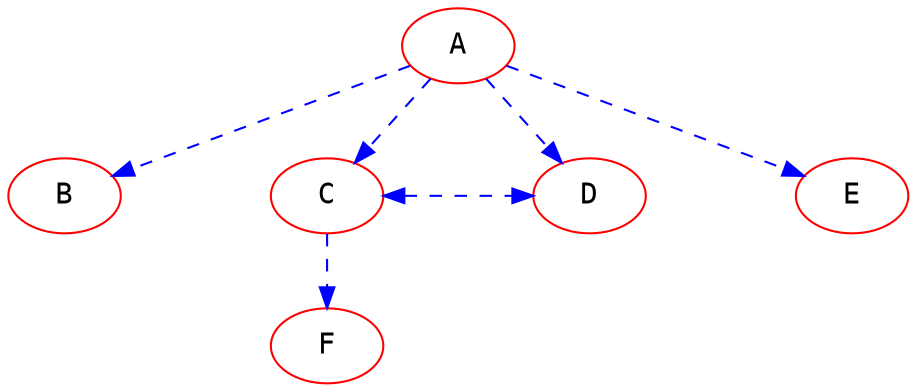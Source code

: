 digraph G4 {
  nodesep=1.0
  node [ color = red , fontname=Courier ]
  edge [ color = blue , style= dashed ]
  A -> { B C D E }
  {rank =same; C D } // C & D have the same rank
  C -> F
  C -> D [ dir = both ]
}
